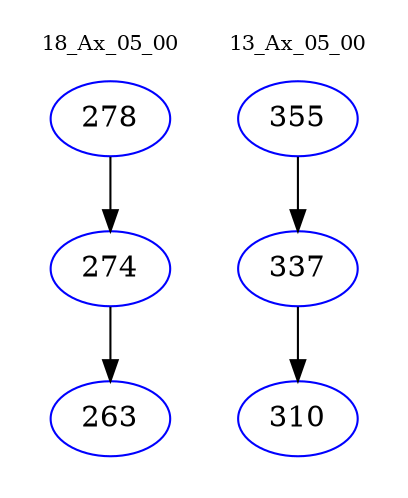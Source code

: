 digraph{
subgraph cluster_0 {
color = white
label = "18_Ax_05_00";
fontsize=10;
T0_278 [label="278", color="blue"]
T0_278 -> T0_274 [color="black"]
T0_274 [label="274", color="blue"]
T0_274 -> T0_263 [color="black"]
T0_263 [label="263", color="blue"]
}
subgraph cluster_1 {
color = white
label = "13_Ax_05_00";
fontsize=10;
T1_355 [label="355", color="blue"]
T1_355 -> T1_337 [color="black"]
T1_337 [label="337", color="blue"]
T1_337 -> T1_310 [color="black"]
T1_310 [label="310", color="blue"]
}
}
